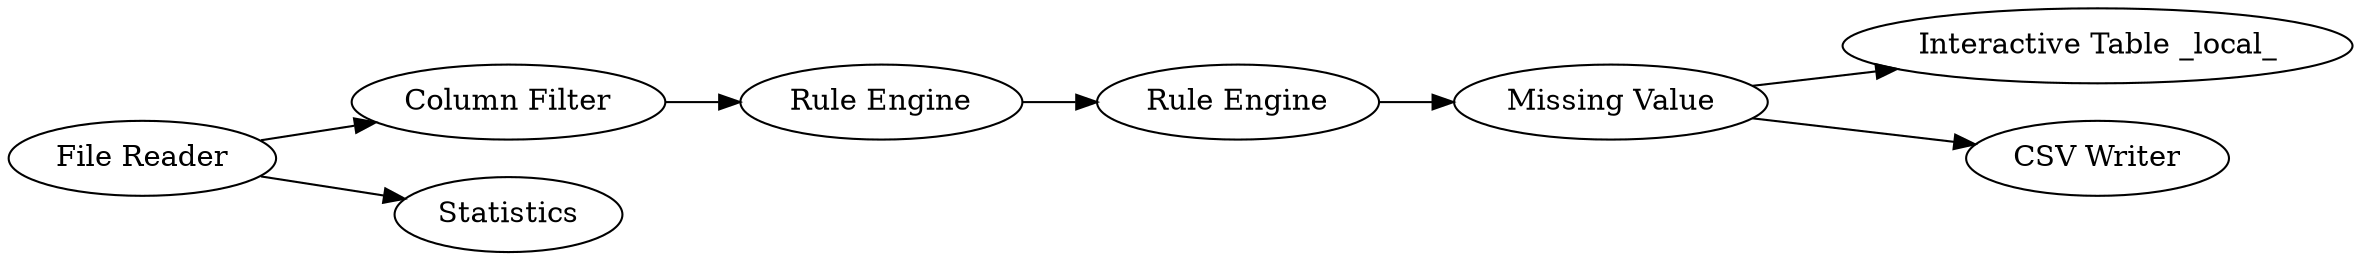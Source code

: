 digraph {
	20 -> 13
	12 -> 19
	13 -> 7
	1 -> 12
	19 -> 20
	1 -> 9
	13 -> 22
	13 [label="Missing Value"]
	20 [label="Rule Engine"]
	1 [label="File Reader"]
	7 [label="Interactive Table _local_"]
	22 [label="CSV Writer"]
	9 [label=Statistics]
	12 [label="Column Filter"]
	19 [label="Rule Engine"]
	rankdir=LR
}
